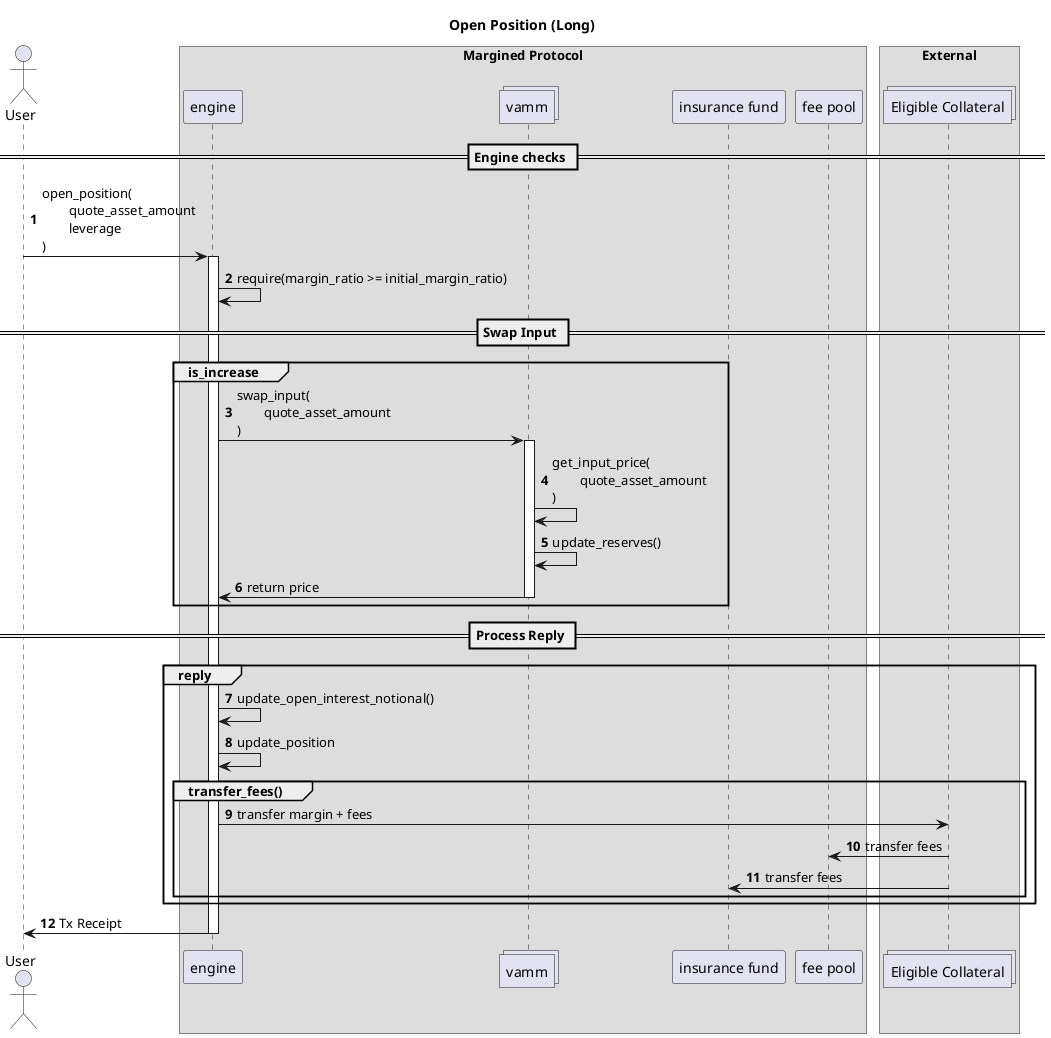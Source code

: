 @startuml
autonumber
actor User    

box "Margined Protocol" 
    participant engine    
    collections vamm     
    participant "insurance fund" as insurance    
    participant "fee pool" as pool    
end box

box "External"
    collections "Eligible Collateral" as cw20
end box


title Open Position (Long)

== Engine checks ==

User -> engine : open_position(\n\tquote_asset_amount\n\tleverage\n)
activate engine

engine -> engine : require(margin_ratio >= initial_margin_ratio)

== Swap Input ==

Group is_increase
    engine -> vamm : swap_input(\n\tquote_asset_amount\n)
    activate vamm

    vamm -> vamm: get_input_price(\n\tquote_asset_amount\n)
    vamm -> vamm: update_reserves()

    vamm -> engine: return price
    deactivate vamm
end

== Process Reply ==
Group reply

    engine -> engine: update_open_interest_notional()
    engine -> engine: update_position

    Group transfer_fees()
        engine -> cw20 : transfer margin + fees
        cw20 -> pool : transfer fees
        cw20 -> insurance : transfer fees
    end 
end

engine -> User : Tx Receipt
deactivate engine

@enduml
